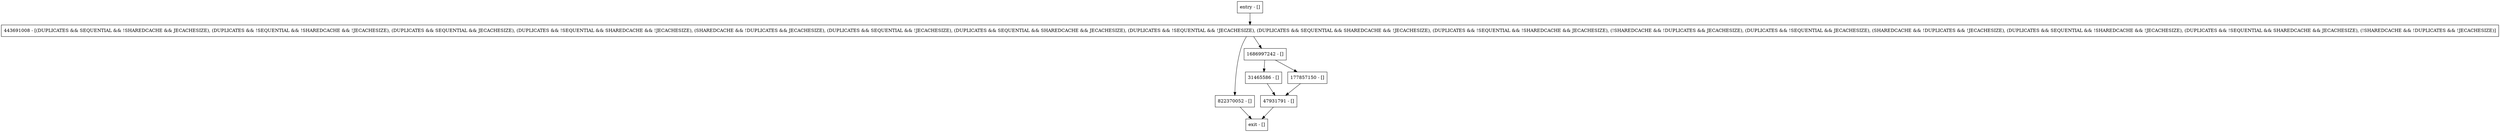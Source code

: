 digraph equals {
node [shape=record];
entry [label="entry - []"];
exit [label="exit - []"];
31465586 [label="31465586 - []"];
822370052 [label="822370052 - []"];
47931791 [label="47931791 - []"];
177857150 [label="177857150 - []"];
443691008 [label="443691008 - [(DUPLICATES && SEQUENTIAL && !SHAREDCACHE && JECACHESIZE), (DUPLICATES && !SEQUENTIAL && !SHAREDCACHE && !JECACHESIZE), (DUPLICATES && SEQUENTIAL && JECACHESIZE), (DUPLICATES && !SEQUENTIAL && SHAREDCACHE && !JECACHESIZE), (SHAREDCACHE && !DUPLICATES && JECACHESIZE), (DUPLICATES && SEQUENTIAL && !JECACHESIZE), (DUPLICATES && SEQUENTIAL && SHAREDCACHE && JECACHESIZE), (DUPLICATES && !SEQUENTIAL && !JECACHESIZE), (DUPLICATES && SEQUENTIAL && SHAREDCACHE && !JECACHESIZE), (DUPLICATES && !SEQUENTIAL && !SHAREDCACHE && JECACHESIZE), (!SHAREDCACHE && !DUPLICATES && JECACHESIZE), (DUPLICATES && !SEQUENTIAL && JECACHESIZE), (SHAREDCACHE && !DUPLICATES && !JECACHESIZE), (DUPLICATES && SEQUENTIAL && !SHAREDCACHE && !JECACHESIZE), (DUPLICATES && !SEQUENTIAL && SHAREDCACHE && JECACHESIZE), (!SHAREDCACHE && !DUPLICATES && !JECACHESIZE)]"];
1686997242 [label="1686997242 - []"];
entry;
exit;
entry -> 443691008;
31465586 -> 47931791;
822370052 -> exit;
47931791 -> exit;
177857150 -> 47931791;
443691008 -> 822370052;
443691008 -> 1686997242;
1686997242 -> 31465586;
1686997242 -> 177857150;
}
